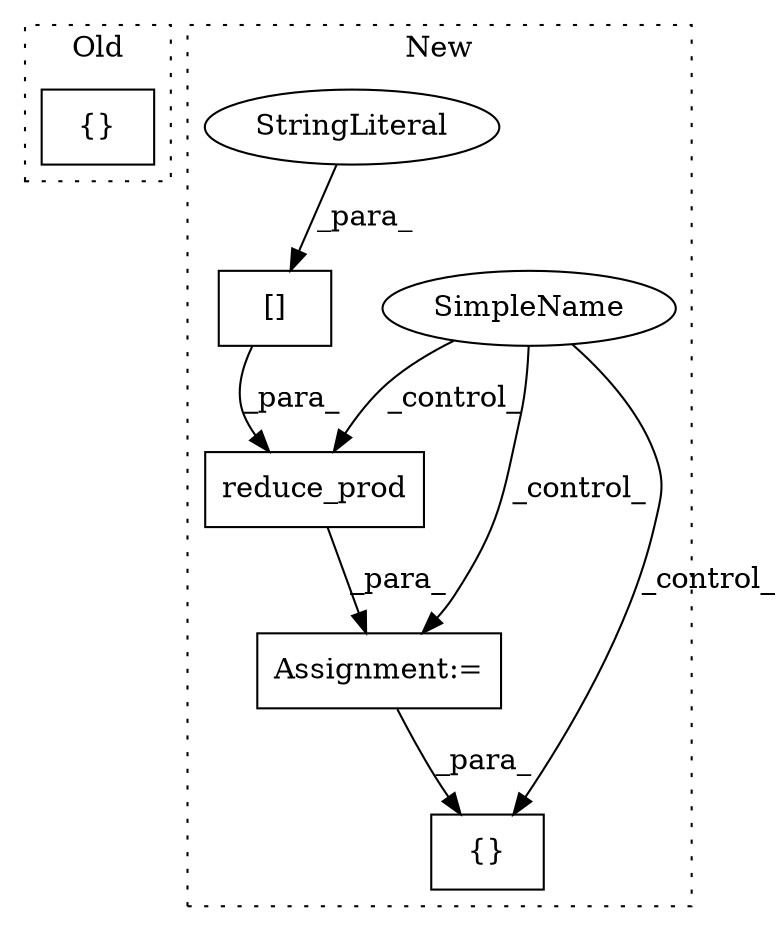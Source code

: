 digraph G {
subgraph cluster0 {
1 [label="{}" a="4" s="1887,1890" l="1,1" shape="box"];
label = "Old";
style="dotted";
}
subgraph cluster1 {
2 [label="reduce_prod" a="32" s="3140,3195" l="12,1" shape="box"];
3 [label="Assignment:=" a="7" s="3128" l="1" shape="box"];
4 [label="{}" a="4" s="3298,3321" l="1,1" shape="box"];
5 [label="[]" a="2" s="3152,3189" l="13,1" shape="box"];
6 [label="SimpleName" a="42" s="" l="" shape="ellipse"];
7 [label="StringLiteral" a="45" s="3165" l="24" shape="ellipse"];
label = "New";
style="dotted";
}
2 -> 3 [label="_para_"];
3 -> 4 [label="_para_"];
5 -> 2 [label="_para_"];
6 -> 3 [label="_control_"];
6 -> 4 [label="_control_"];
6 -> 2 [label="_control_"];
7 -> 5 [label="_para_"];
}